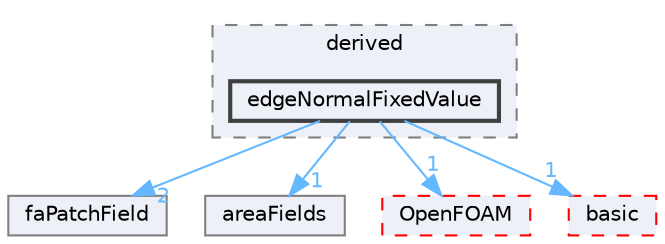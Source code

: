 digraph "src/finiteArea/fields/faPatchFields/derived/edgeNormalFixedValue"
{
 // LATEX_PDF_SIZE
  bgcolor="transparent";
  edge [fontname=Helvetica,fontsize=10,labelfontname=Helvetica,labelfontsize=10];
  node [fontname=Helvetica,fontsize=10,shape=box,height=0.2,width=0.4];
  compound=true
  subgraph clusterdir_e199f5c11b5a7f232da4f9fe7f7d8b60 {
    graph [ bgcolor="#edf0f7", pencolor="grey50", label="derived", fontname=Helvetica,fontsize=10 style="filled,dashed", URL="dir_e199f5c11b5a7f232da4f9fe7f7d8b60.html",tooltip=""]
  dir_93f0fbd179692c08f4805b18d8b13eac [label="edgeNormalFixedValue", fillcolor="#edf0f7", color="grey25", style="filled,bold", URL="dir_93f0fbd179692c08f4805b18d8b13eac.html",tooltip=""];
  }
  dir_45bb735b99283f509e93082dc5349c43 [label="faPatchField", fillcolor="#edf0f7", color="grey50", style="filled", URL="dir_45bb735b99283f509e93082dc5349c43.html",tooltip=""];
  dir_daaae48b02afa3c7d2f12c306bc03aaf [label="areaFields", fillcolor="#edf0f7", color="grey50", style="filled", URL="dir_daaae48b02afa3c7d2f12c306bc03aaf.html",tooltip=""];
  dir_c5473ff19b20e6ec4dfe5c310b3778a8 [label="OpenFOAM", fillcolor="#edf0f7", color="red", style="filled,dashed", URL="dir_c5473ff19b20e6ec4dfe5c310b3778a8.html",tooltip=""];
  dir_a3ace091d9f29f1a163e7ddba3bdb43a [label="basic", fillcolor="#edf0f7", color="red", style="filled,dashed", URL="dir_a3ace091d9f29f1a163e7ddba3bdb43a.html",tooltip=""];
  dir_93f0fbd179692c08f4805b18d8b13eac->dir_45bb735b99283f509e93082dc5349c43 [headlabel="2", labeldistance=1.5 headhref="dir_001115_001306.html" href="dir_001115_001306.html" color="steelblue1" fontcolor="steelblue1"];
  dir_93f0fbd179692c08f4805b18d8b13eac->dir_a3ace091d9f29f1a163e7ddba3bdb43a [headlabel="1", labeldistance=1.5 headhref="dir_001115_000206.html" href="dir_001115_000206.html" color="steelblue1" fontcolor="steelblue1"];
  dir_93f0fbd179692c08f4805b18d8b13eac->dir_c5473ff19b20e6ec4dfe5c310b3778a8 [headlabel="1", labeldistance=1.5 headhref="dir_001115_002695.html" href="dir_001115_002695.html" color="steelblue1" fontcolor="steelblue1"];
  dir_93f0fbd179692c08f4805b18d8b13eac->dir_daaae48b02afa3c7d2f12c306bc03aaf [headlabel="1", labeldistance=1.5 headhref="dir_001115_000120.html" href="dir_001115_000120.html" color="steelblue1" fontcolor="steelblue1"];
}
